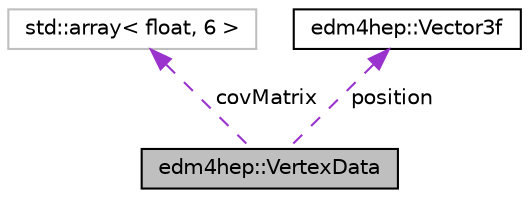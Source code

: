digraph "edm4hep::VertexData"
{
 // LATEX_PDF_SIZE
  edge [fontname="Helvetica",fontsize="10",labelfontname="Helvetica",labelfontsize="10"];
  node [fontname="Helvetica",fontsize="10",shape=record];
  Node1 [label="edm4hep::VertexData",height=0.2,width=0.4,color="black", fillcolor="grey75", style="filled", fontcolor="black",tooltip="Vertex."];
  Node2 -> Node1 [dir="back",color="darkorchid3",fontsize="10",style="dashed",label=" covMatrix" ,fontname="Helvetica"];
  Node2 [label="std::array\< float, 6 \>",height=0.2,width=0.4,color="grey75", fillcolor="white", style="filled",tooltip=" "];
  Node3 -> Node1 [dir="back",color="darkorchid3",fontsize="10",style="dashed",label=" position" ,fontname="Helvetica"];
  Node3 [label="edm4hep::Vector3f",height=0.2,width=0.4,color="black", fillcolor="white", style="filled",URL="$classedm4hep_1_1_vector3f.html",tooltip=" "];
}
